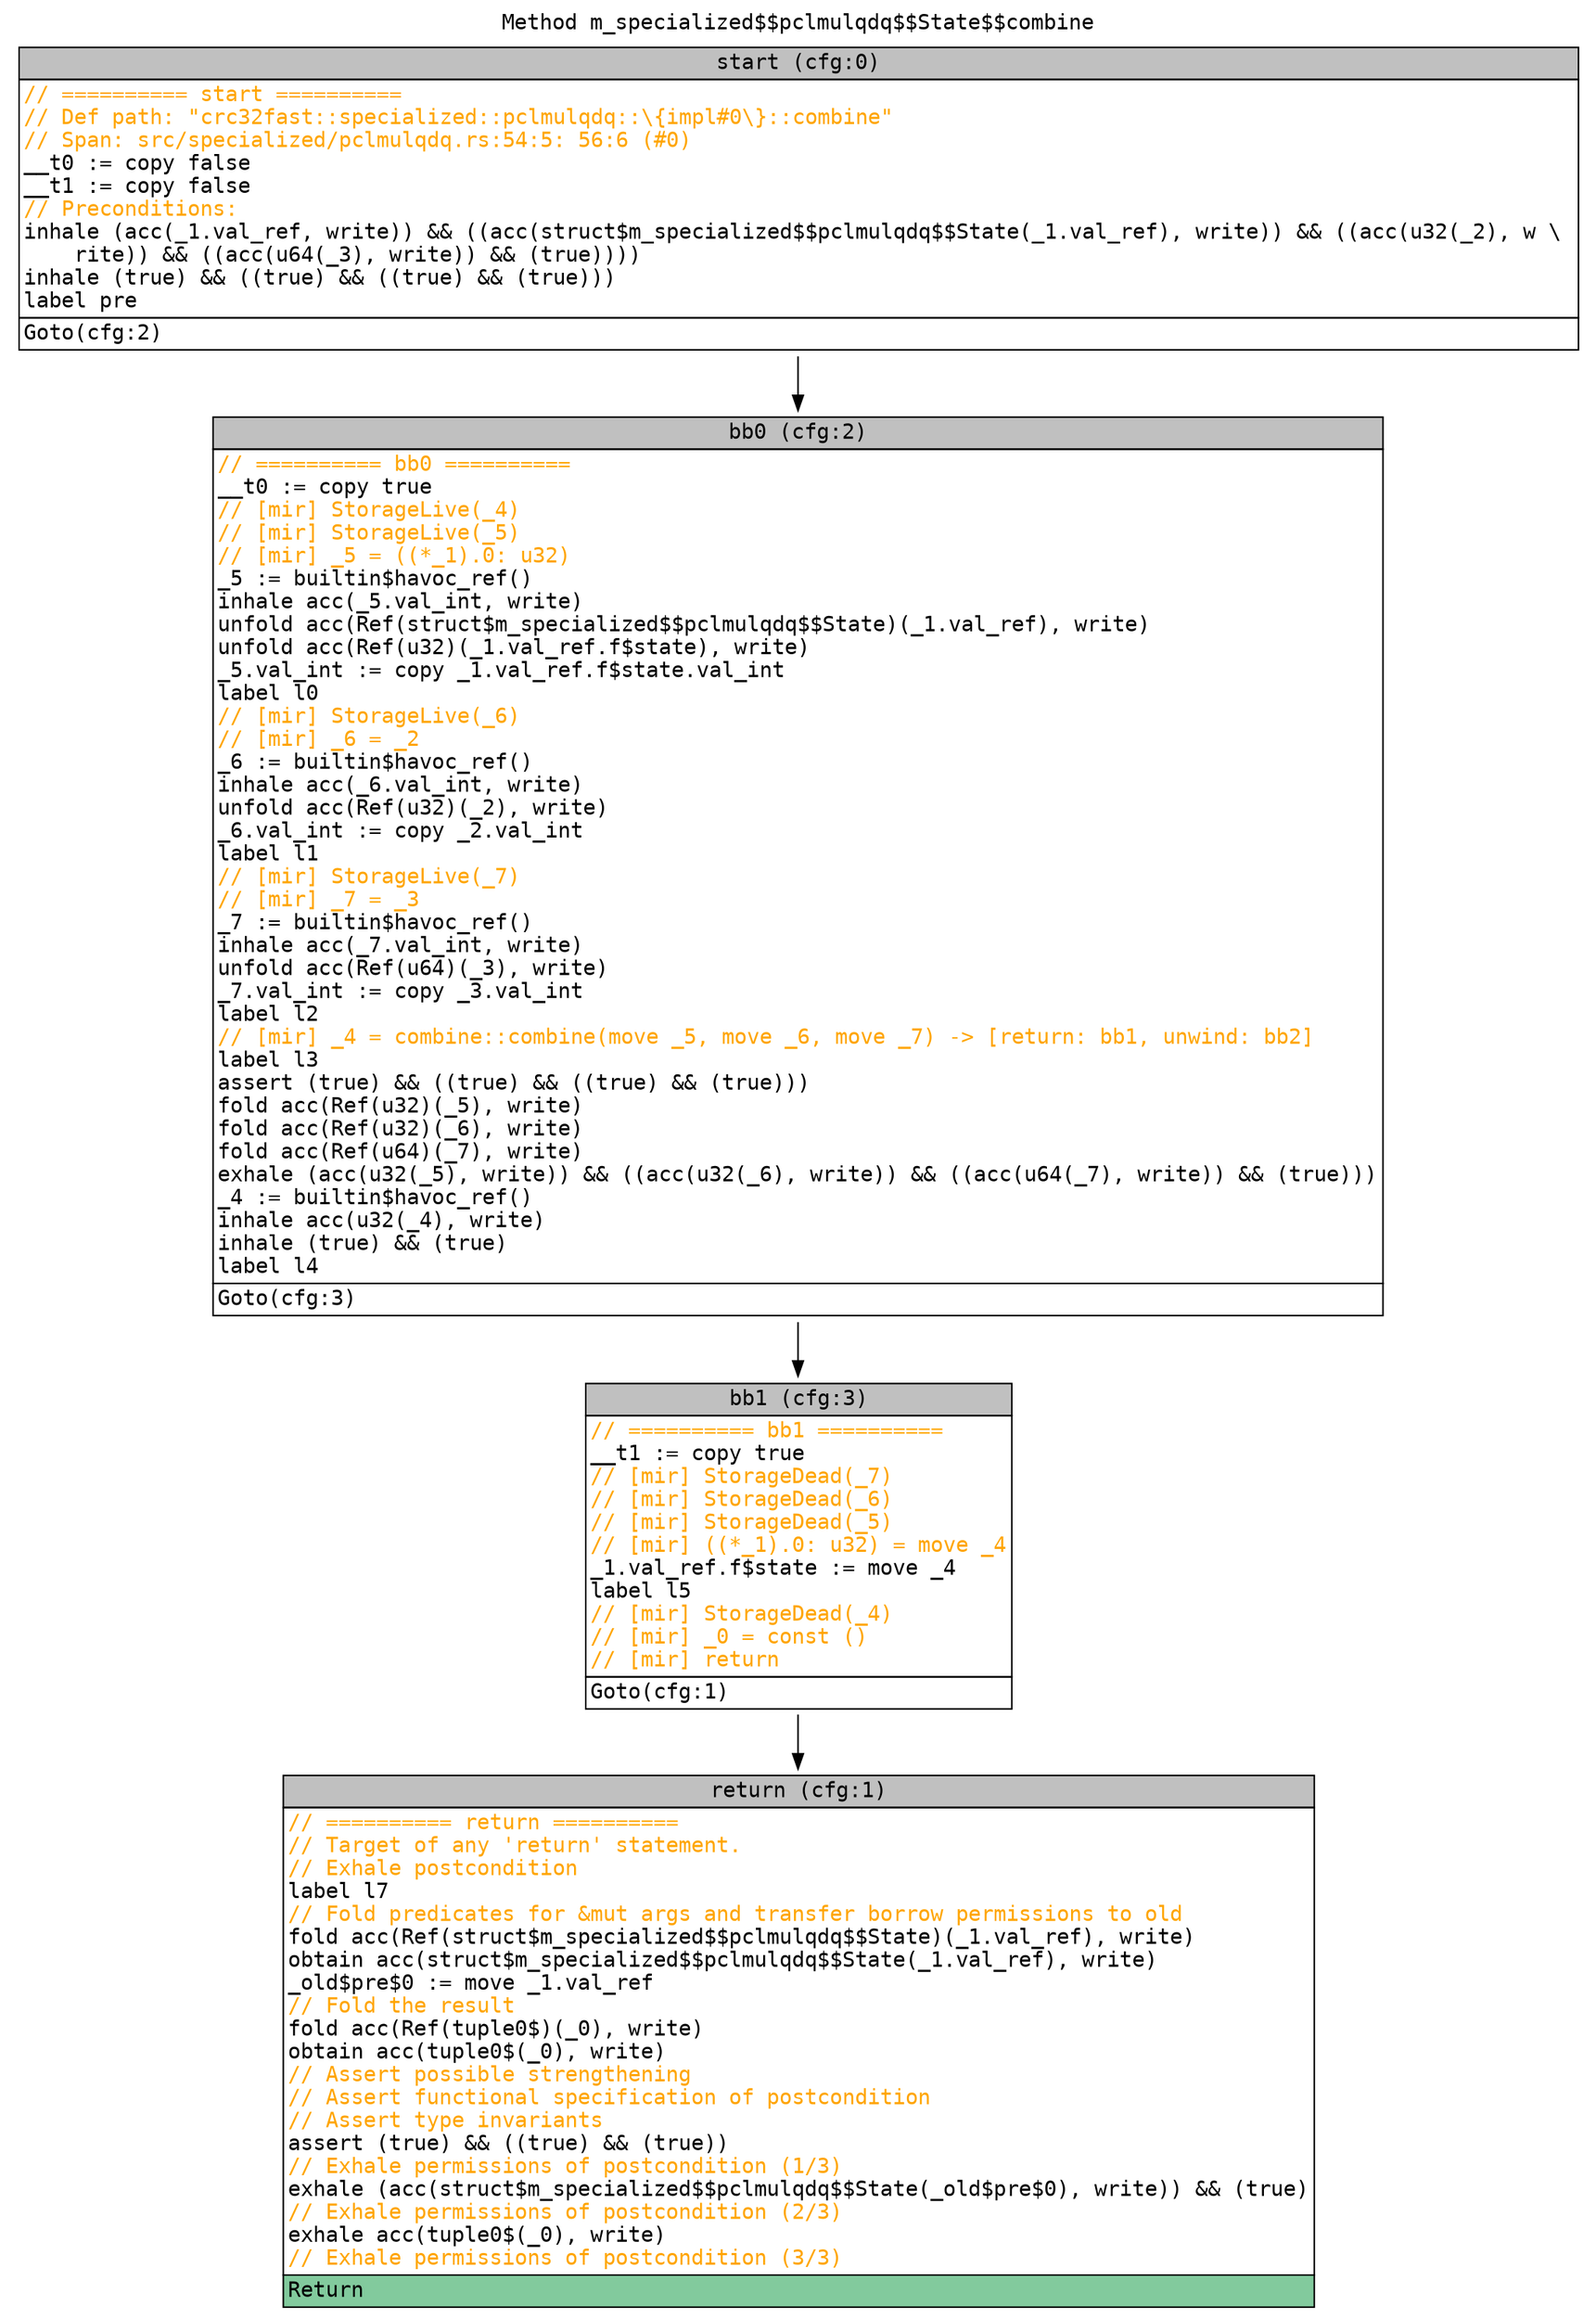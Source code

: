 digraph CFG {
graph [fontname=monospace];
node [fontname=monospace];
edge [fontname=monospace];
labelloc="t";
label="Method m_specialized$$pclmulqdq$$State$$combine";
"block_start" [shape=none,label=<<table border="0" cellborder="1" cellspacing="0"><tr><td bgcolor="gray" align="center">start (cfg:0)</td></tr><tr><td align="left" balign="left"><font color="orange">// ========== start ==========</font><br/><font color="orange">// Def path: "crc32fast::specialized::pclmulqdq::\{impl#0\}::combine"</font><br/><font color="orange">// Span: src/specialized/pclmulqdq.rs:54:5: 56:6 (#0)</font><br/>__t0 := copy false<br/>__t1 := copy false<br/><font color="orange">// Preconditions:</font><br/>inhale (acc(_1.val_ref, write)) &amp;&amp; ((acc(struct$m_specialized$$pclmulqdq$$State(_1.val_ref), write)) &amp;&amp; ((acc(u32(_2), w \ <br/>    rite)) &amp;&amp; ((acc(u64(_3), write)) &amp;&amp; (true))))<br/>inhale (true) &amp;&amp; ((true) &amp;&amp; ((true) &amp;&amp; (true)))<br/>label pre</td></tr><tr><td align="left">Goto(cfg:2)<br/></td></tr></table>>];
"block_return" [shape=none,label=<<table border="0" cellborder="1" cellspacing="0"><tr><td bgcolor="gray" align="center">return (cfg:1)</td></tr><tr><td align="left" balign="left"><font color="orange">// ========== return ==========</font><br/><font color="orange">// Target of any 'return' statement.</font><br/><font color="orange">// Exhale postcondition</font><br/>label l7<br/><font color="orange">// Fold predicates for &amp;mut args and transfer borrow permissions to old</font><br/>fold acc(Ref(struct$m_specialized$$pclmulqdq$$State)(_1.val_ref), write)<br/>obtain acc(struct$m_specialized$$pclmulqdq$$State(_1.val_ref), write)<br/>_old$pre$0 := move _1.val_ref<br/><font color="orange">// Fold the result</font><br/>fold acc(Ref(tuple0$)(_0), write)<br/>obtain acc(tuple0$(_0), write)<br/><font color="orange">// Assert possible strengthening</font><br/><font color="orange">// Assert functional specification of postcondition</font><br/><font color="orange">// Assert type invariants</font><br/>assert (true) &amp;&amp; ((true) &amp;&amp; (true))<br/><font color="orange">// Exhale permissions of postcondition (1/3)</font><br/>exhale (acc(struct$m_specialized$$pclmulqdq$$State(_old$pre$0), write)) &amp;&amp; (true)<br/><font color="orange">// Exhale permissions of postcondition (2/3)</font><br/>exhale acc(tuple0$(_0), write)<br/><font color="orange">// Exhale permissions of postcondition (3/3)</font></td></tr><tr><td align="left" bgcolor="#82CA9D">Return<br/></td></tr></table>>];
"block_bb0" [shape=none,label=<<table border="0" cellborder="1" cellspacing="0"><tr><td bgcolor="gray" align="center">bb0 (cfg:2)</td></tr><tr><td align="left" balign="left"><font color="orange">// ========== bb0 ==========</font><br/>__t0 := copy true<br/><font color="orange">// [mir] StorageLive(_4)</font><br/><font color="orange">// [mir] StorageLive(_5)</font><br/><font color="orange">// [mir] _5 = ((*_1).0: u32)</font><br/>_5 := builtin$havoc_ref()<br/>inhale acc(_5.val_int, write)<br/>unfold acc(Ref(struct$m_specialized$$pclmulqdq$$State)(_1.val_ref), write)<br/>unfold acc(Ref(u32)(_1.val_ref.f$state), write)<br/>_5.val_int := copy _1.val_ref.f$state.val_int<br/>label l0<br/><font color="orange">// [mir] StorageLive(_6)</font><br/><font color="orange">// [mir] _6 = _2</font><br/>_6 := builtin$havoc_ref()<br/>inhale acc(_6.val_int, write)<br/>unfold acc(Ref(u32)(_2), write)<br/>_6.val_int := copy _2.val_int<br/>label l1<br/><font color="orange">// [mir] StorageLive(_7)</font><br/><font color="orange">// [mir] _7 = _3</font><br/>_7 := builtin$havoc_ref()<br/>inhale acc(_7.val_int, write)<br/>unfold acc(Ref(u64)(_3), write)<br/>_7.val_int := copy _3.val_int<br/>label l2<br/><font color="orange">// [mir] _4 = combine::combine(move _5, move _6, move _7) -&gt; [return: bb1, unwind: bb2]</font><br/>label l3<br/>assert (true) &amp;&amp; ((true) &amp;&amp; ((true) &amp;&amp; (true)))<br/>fold acc(Ref(u32)(_5), write)<br/>fold acc(Ref(u32)(_6), write)<br/>fold acc(Ref(u64)(_7), write)<br/>exhale (acc(u32(_5), write)) &amp;&amp; ((acc(u32(_6), write)) &amp;&amp; ((acc(u64(_7), write)) &amp;&amp; (true)))<br/>_4 := builtin$havoc_ref()<br/>inhale acc(u32(_4), write)<br/>inhale (true) &amp;&amp; (true)<br/>label l4</td></tr><tr><td align="left">Goto(cfg:3)<br/></td></tr></table>>];
"block_bb1" [shape=none,label=<<table border="0" cellborder="1" cellspacing="0"><tr><td bgcolor="gray" align="center">bb1 (cfg:3)</td></tr><tr><td align="left" balign="left"><font color="orange">// ========== bb1 ==========</font><br/>__t1 := copy true<br/><font color="orange">// [mir] StorageDead(_7)</font><br/><font color="orange">// [mir] StorageDead(_6)</font><br/><font color="orange">// [mir] StorageDead(_5)</font><br/><font color="orange">// [mir] ((*_1).0: u32) = move _4</font><br/>_1.val_ref.f$state := move _4<br/>label l5<br/><font color="orange">// [mir] StorageDead(_4)</font><br/><font color="orange">// [mir] _0 = const ()</font><br/><font color="orange">// [mir] return</font></td></tr><tr><td align="left">Goto(cfg:1)<br/></td></tr></table>>];
"block_start" -> "block_bb0";
"block_bb0" -> "block_bb1";
"block_bb1" -> "block_return";
}
